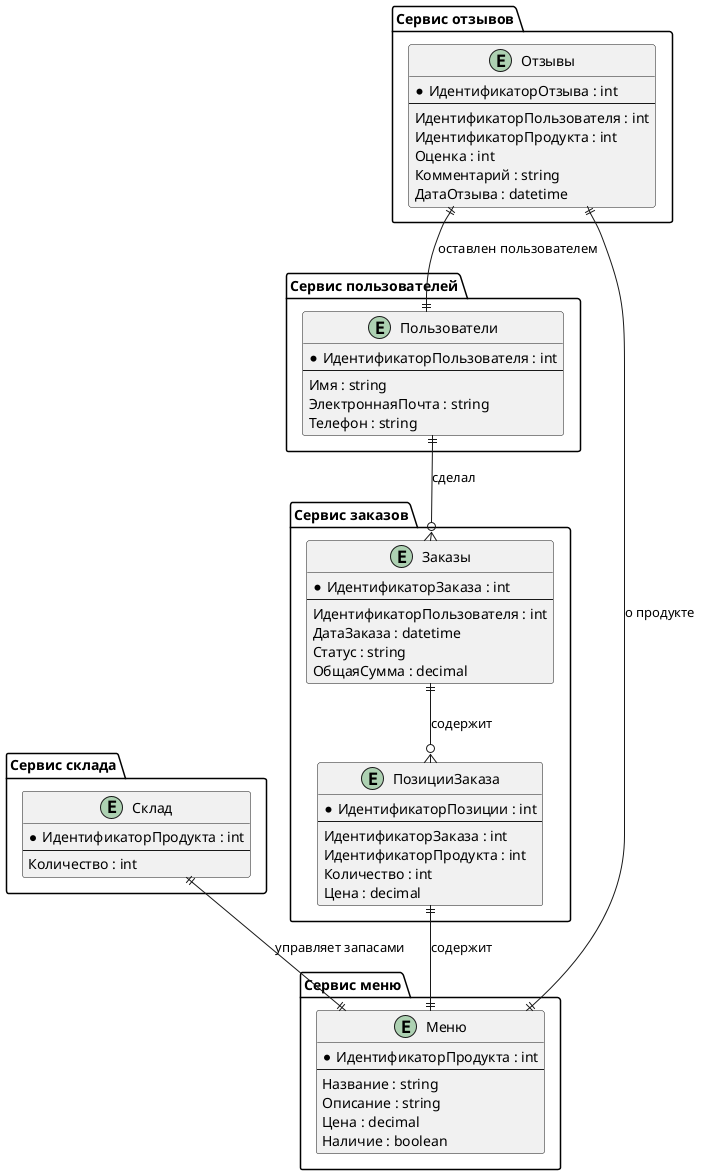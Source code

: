 ---
@startuml

package "Сервис пользователей" {
  entity Пользователи {
    * ИдентификаторПользователя : int
    --
    Имя : string
    ЭлектроннаяПочта : string
    Телефон : string
  }
}

package "Сервис заказов" {
  entity Заказы {
    * ИдентификаторЗаказа : int
    --
    ИдентификаторПользователя : int
    ДатаЗаказа : datetime
    Статус : string
    ОбщаяСумма : decimal
  }

  entity ПозицииЗаказа {
    * ИдентификаторПозиции : int
    --
    ИдентификаторЗаказа : int
    ИдентификаторПродукта : int
    Количество : int
    Цена : decimal
  }
}

package "Сервис меню" {
  entity Меню {
    * ИдентификаторПродукта : int
    --
    Название : string
    Описание : string
    Цена : decimal
    Наличие : boolean
  }
}

package "Сервис склада" {
  entity Склад {
    * ИдентификаторПродукта : int
    --
    Количество : int
  }
}

package "Сервис отзывов" {
  entity Отзывы {
    * ИдентификаторОтзыва : int
    --
    ИдентификаторПользователя : int
    ИдентификаторПродукта : int
    Оценка : int
    Комментарий : string
    ДатаОтзыва : datetime
  }
}

Пользователи ||--o{ Заказы : сделал
Заказы ||--o{ ПозицииЗаказа : содержит
ПозицииЗаказа ||--|| Меню : содержит
Склад ||--|| Меню : управляет запасами
Отзывы ||--|| Пользователи : оставлен пользователем
Отзывы ||--|| Меню : о продукте

@enduml
---
